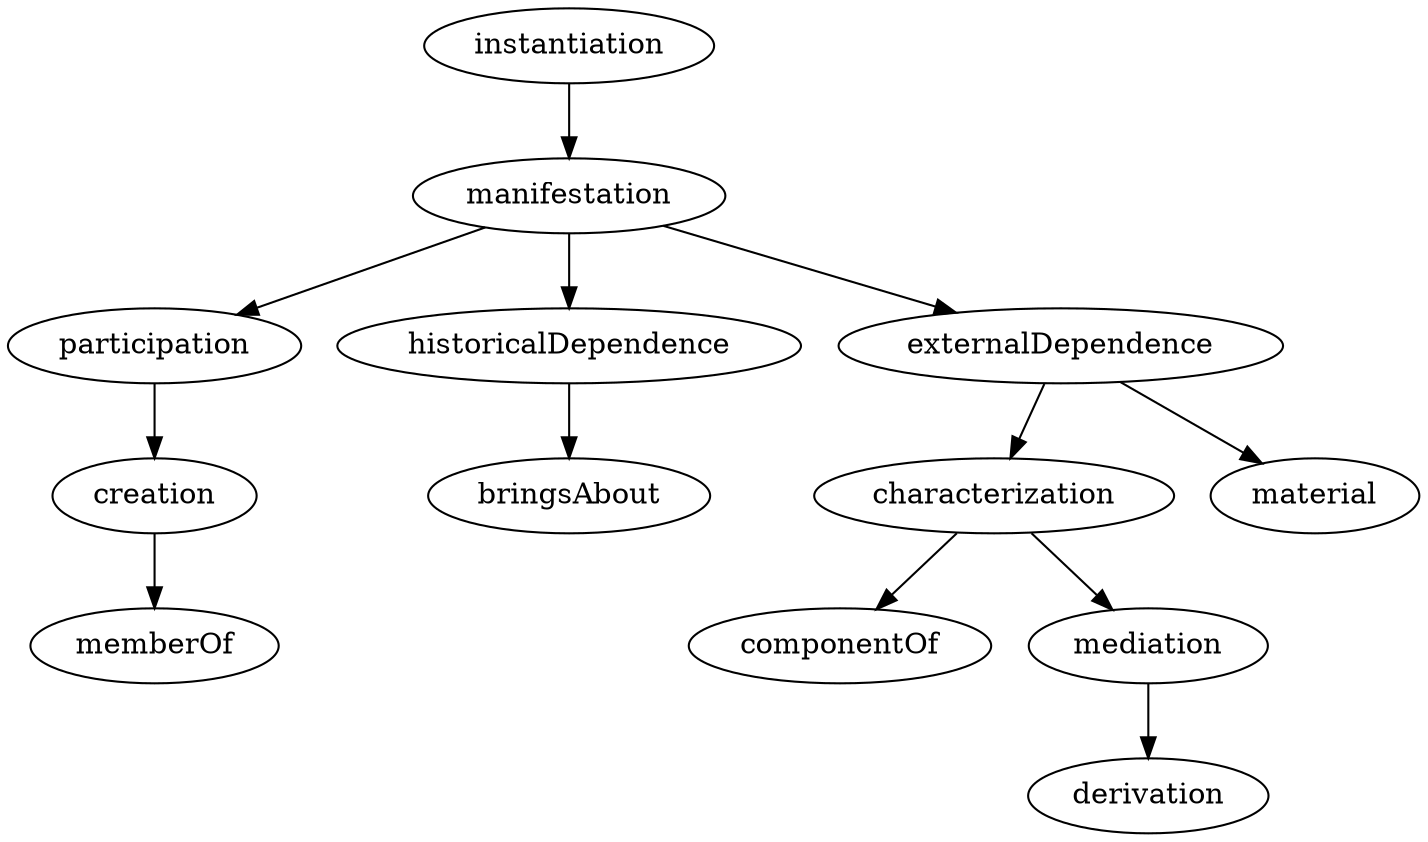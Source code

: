 strict digraph  {
instantiation;
manifestation;
participation;
historicalDependence;
externalDependence;
creation;
memberOf;
bringsAbout;
characterization;
material;
componentOf;
mediation;
derivation;
instantiation -> manifestation;
manifestation -> participation;
manifestation -> historicalDependence;
manifestation -> externalDependence;
participation -> creation;
historicalDependence -> bringsAbout;
externalDependence -> characterization;
externalDependence -> material;
creation -> memberOf;
characterization -> componentOf;
characterization -> mediation;
mediation -> derivation;
}
